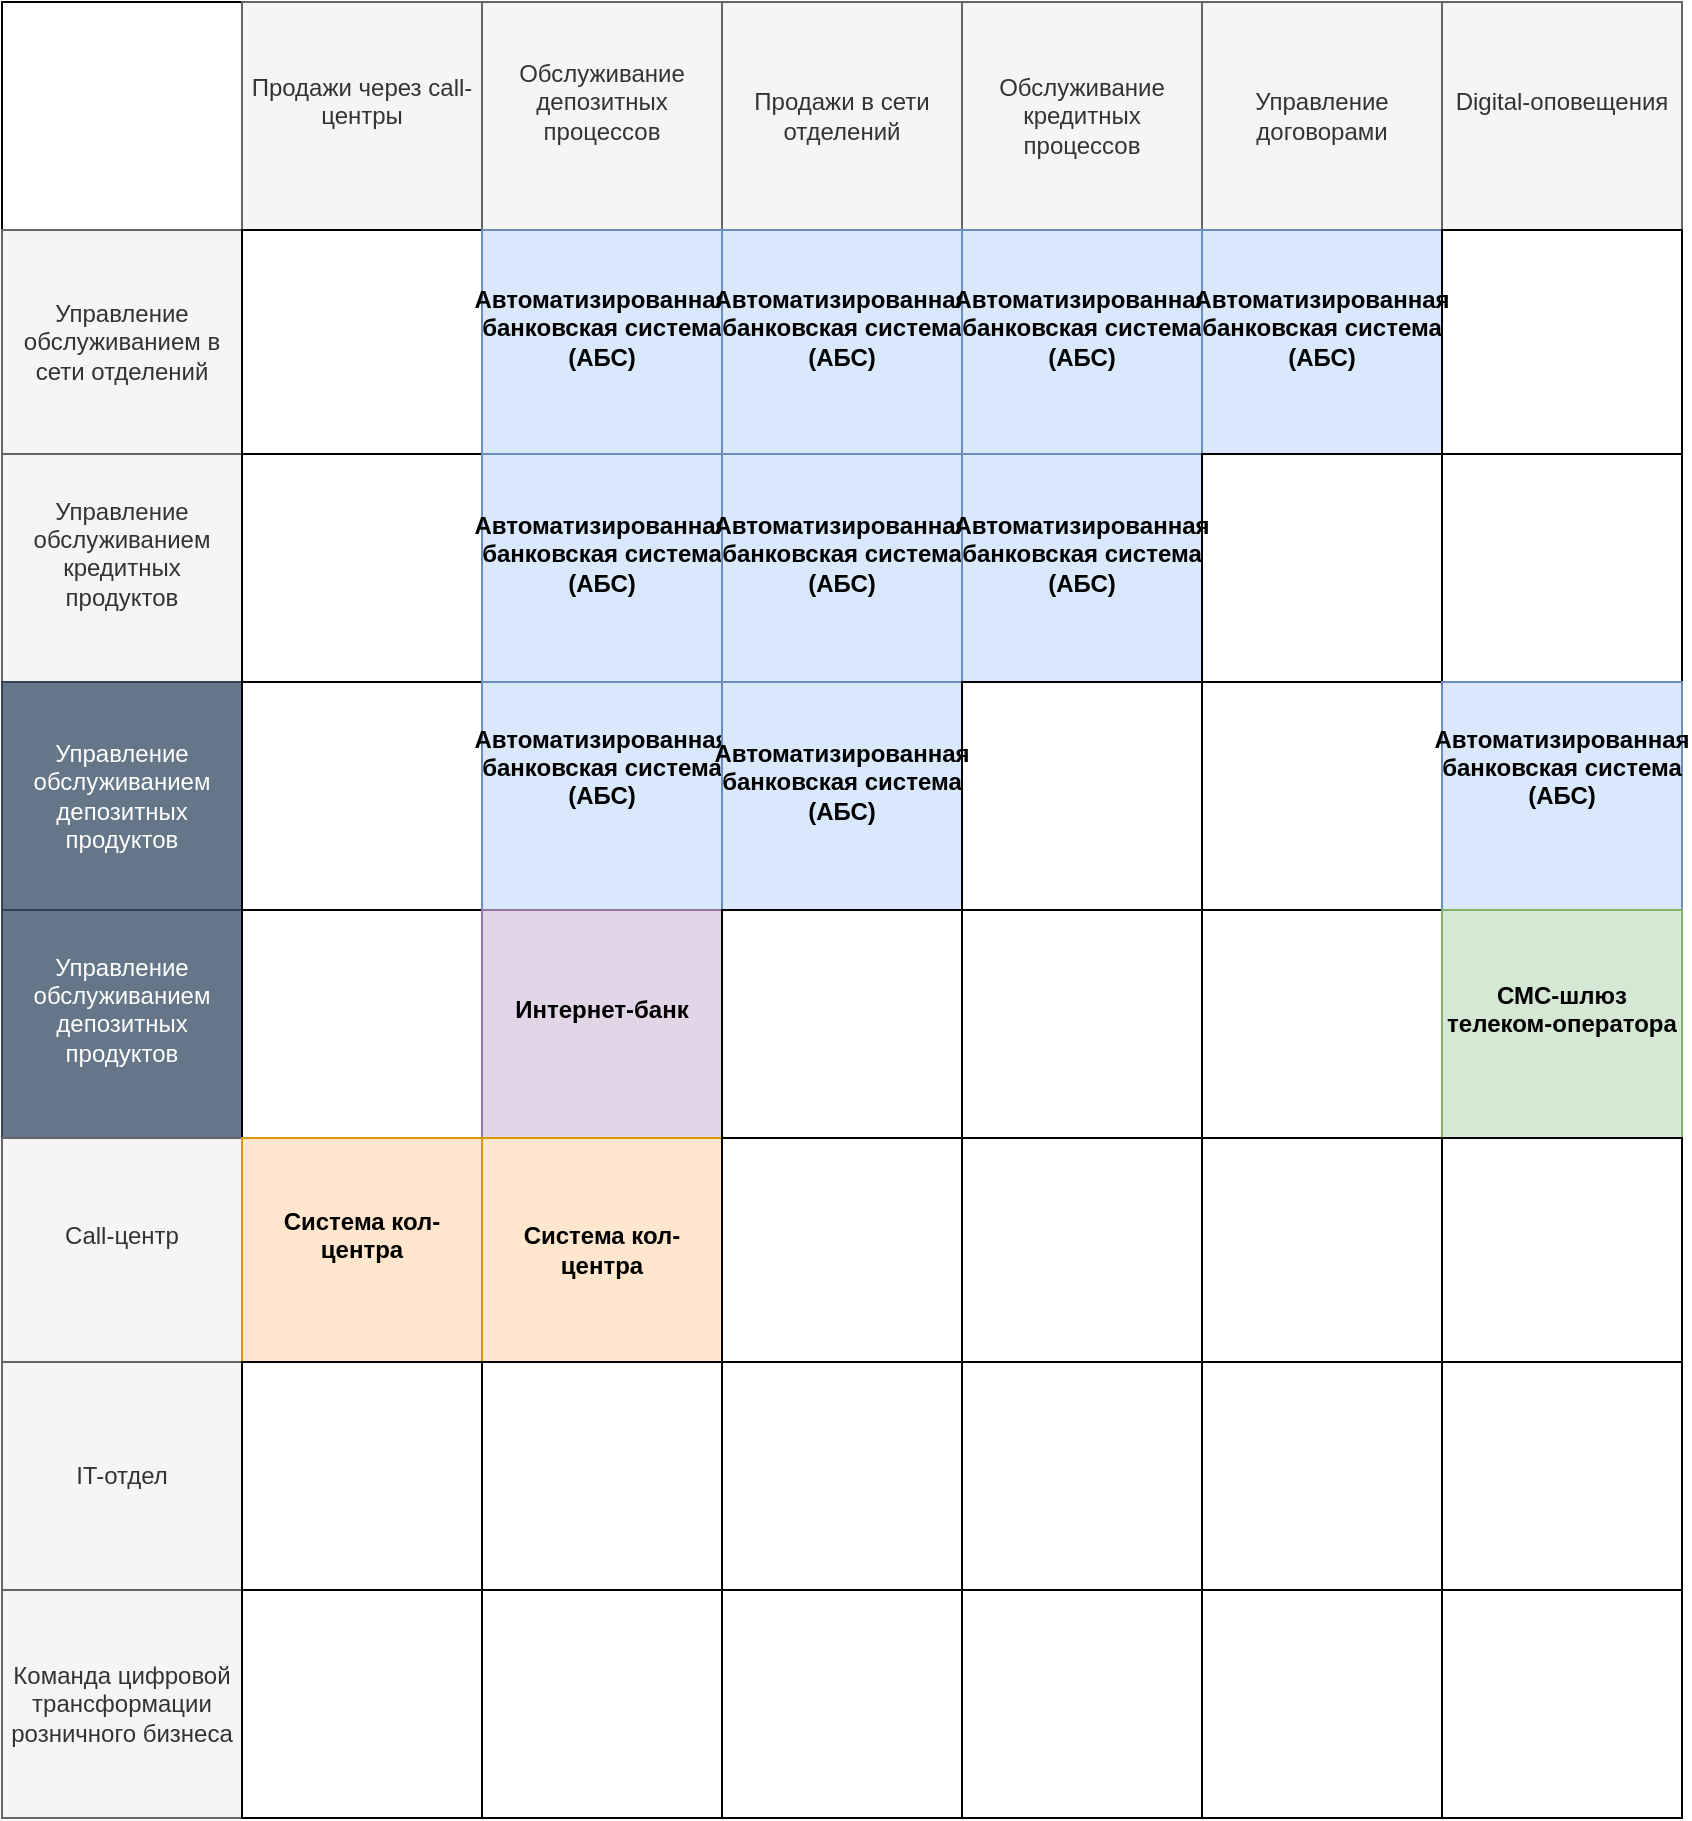 <mxfile version="26.1.3">
  <diagram name="Страница — 1" id="Ulu6Z23WuqShcFQkbZXf">
    <mxGraphModel dx="767" dy="1086" grid="1" gridSize="10" guides="1" tooltips="1" connect="1" arrows="1" fold="1" page="1" pageScale="1" pageWidth="827" pageHeight="1169" math="0" shadow="0">
      <root>
        <mxCell id="0" />
        <mxCell id="1" parent="0" />
        <mxCell id="RIAKumC_7aICAaUO6vAp-14" value="" style="childLayout=tableLayout;recursiveResize=0;shadow=0;fillColor=none;" vertex="1" parent="1">
          <mxGeometry x="110" y="450" width="840" height="908" as="geometry" />
        </mxCell>
        <mxCell id="RIAKumC_7aICAaUO6vAp-15" value="" style="shape=tableRow;horizontal=0;startSize=0;swimlaneHead=0;swimlaneBody=0;top=0;left=0;bottom=0;right=0;dropTarget=0;collapsible=0;recursiveResize=0;expand=0;fontStyle=0;fillColor=none;strokeColor=inherit;" vertex="1" parent="RIAKumC_7aICAaUO6vAp-14">
          <mxGeometry width="840" height="114" as="geometry" />
        </mxCell>
        <mxCell id="RIAKumC_7aICAaUO6vAp-16" value="" style="connectable=0;recursiveResize=0;align=center;whiteSpace=wrap;html=1;" vertex="1" parent="RIAKumC_7aICAaUO6vAp-15">
          <mxGeometry width="120" height="114" as="geometry">
            <mxRectangle width="120" height="114" as="alternateBounds" />
          </mxGeometry>
        </mxCell>
        <mxCell id="RIAKumC_7aICAaUO6vAp-74" value="&#xa;Продажи через call-центры&#xa;&#xa;" style="connectable=0;recursiveResize=0;strokeColor=#666666;fillColor=#f5f5f5;align=center;whiteSpace=wrap;html=1;fontColor=#333333;" vertex="1" parent="RIAKumC_7aICAaUO6vAp-15">
          <mxGeometry x="120" width="120" height="114" as="geometry">
            <mxRectangle width="120" height="114" as="alternateBounds" />
          </mxGeometry>
        </mxCell>
        <mxCell id="RIAKumC_7aICAaUO6vAp-102" value="&#xa;Обслуживание депозитных процессов&#xa;&#xa;" style="connectable=0;recursiveResize=0;strokeColor=#666666;fillColor=#f5f5f5;align=center;whiteSpace=wrap;html=1;fontColor=#333333;" vertex="1" parent="RIAKumC_7aICAaUO6vAp-15">
          <mxGeometry x="240" width="120" height="114" as="geometry">
            <mxRectangle width="120" height="114" as="alternateBounds" />
          </mxGeometry>
        </mxCell>
        <mxCell id="RIAKumC_7aICAaUO6vAp-17" value="Продажи в сети отделений" style="connectable=0;recursiveResize=0;strokeColor=#666666;fillColor=#f5f5f5;align=center;whiteSpace=wrap;html=1;fontColor=#333333;" vertex="1" parent="RIAKumC_7aICAaUO6vAp-15">
          <mxGeometry x="360" width="120" height="114" as="geometry">
            <mxRectangle width="120" height="114" as="alternateBounds" />
          </mxGeometry>
        </mxCell>
        <mxCell id="RIAKumC_7aICAaUO6vAp-33" value="Обслуживание кредитных процессов" style="connectable=0;recursiveResize=0;strokeColor=#666666;fillColor=#f5f5f5;align=center;whiteSpace=wrap;html=1;fontColor=#333333;" vertex="1" parent="RIAKumC_7aICAaUO6vAp-15">
          <mxGeometry x="480" width="120" height="114" as="geometry">
            <mxRectangle width="120" height="114" as="alternateBounds" />
          </mxGeometry>
        </mxCell>
        <mxCell id="RIAKumC_7aICAaUO6vAp-36" value="Управление договорами" style="connectable=0;recursiveResize=0;strokeColor=#666666;fillColor=#f5f5f5;align=center;whiteSpace=wrap;html=1;fontColor=#333333;" vertex="1" parent="RIAKumC_7aICAaUO6vAp-15">
          <mxGeometry x="600" width="120" height="114" as="geometry">
            <mxRectangle width="120" height="114" as="alternateBounds" />
          </mxGeometry>
        </mxCell>
        <mxCell id="RIAKumC_7aICAaUO6vAp-125" value="&#xa;Digital-оповещения&#xa;&#xa;" style="connectable=0;recursiveResize=0;strokeColor=#666666;fillColor=#f5f5f5;align=center;whiteSpace=wrap;html=1;fontColor=#333333;" vertex="1" parent="RIAKumC_7aICAaUO6vAp-15">
          <mxGeometry x="720" width="120" height="114" as="geometry">
            <mxRectangle width="120" height="114" as="alternateBounds" />
          </mxGeometry>
        </mxCell>
        <mxCell id="RIAKumC_7aICAaUO6vAp-19" style="shape=tableRow;horizontal=0;startSize=0;swimlaneHead=0;swimlaneBody=0;top=0;left=0;bottom=0;right=0;dropTarget=0;collapsible=0;recursiveResize=0;expand=0;fontStyle=0;fillColor=none;strokeColor=inherit;" vertex="1" parent="RIAKumC_7aICAaUO6vAp-14">
          <mxGeometry y="114" width="840" height="112" as="geometry" />
        </mxCell>
        <mxCell id="RIAKumC_7aICAaUO6vAp-20" value="Управление обслуживанием в сети отделений" style="connectable=0;recursiveResize=0;strokeColor=#666666;fillColor=#f5f5f5;align=center;whiteSpace=wrap;html=1;fontColor=#333333;" vertex="1" parent="RIAKumC_7aICAaUO6vAp-19">
          <mxGeometry width="120" height="112" as="geometry">
            <mxRectangle width="120" height="112" as="alternateBounds" />
          </mxGeometry>
        </mxCell>
        <mxCell id="RIAKumC_7aICAaUO6vAp-75" style="connectable=0;recursiveResize=0;strokeColor=inherit;fillColor=none;align=center;whiteSpace=wrap;html=1;" vertex="1" parent="RIAKumC_7aICAaUO6vAp-19">
          <mxGeometry x="120" width="120" height="112" as="geometry">
            <mxRectangle width="120" height="112" as="alternateBounds" />
          </mxGeometry>
        </mxCell>
        <mxCell id="RIAKumC_7aICAaUO6vAp-103" value="&#xa;&lt;strong&gt;Автоматизированная банковская система (АБС)&lt;/strong&gt;&#xa;&#xa;" style="connectable=0;recursiveResize=0;strokeColor=#6c8ebf;fillColor=#dae8fc;align=center;whiteSpace=wrap;html=1;" vertex="1" parent="RIAKumC_7aICAaUO6vAp-19">
          <mxGeometry x="240" width="120" height="112" as="geometry">
            <mxRectangle width="120" height="112" as="alternateBounds" />
          </mxGeometry>
        </mxCell>
        <mxCell id="RIAKumC_7aICAaUO6vAp-21" value="&#xa;&lt;strong&gt;Автоматизированная банковская система (АБС)&lt;/strong&gt;&#xa;&#xa;" style="connectable=0;recursiveResize=0;strokeColor=#6c8ebf;fillColor=#dae8fc;align=center;whiteSpace=wrap;html=1;" vertex="1" parent="RIAKumC_7aICAaUO6vAp-19">
          <mxGeometry x="360" width="120" height="112" as="geometry">
            <mxRectangle width="120" height="112" as="alternateBounds" />
          </mxGeometry>
        </mxCell>
        <mxCell id="RIAKumC_7aICAaUO6vAp-34" value="&#xa;&lt;strong&gt;Автоматизированная банковская система (АБС)&lt;/strong&gt;&#xa;&#xa;" style="connectable=0;recursiveResize=0;strokeColor=#6c8ebf;fillColor=#dae8fc;align=center;whiteSpace=wrap;html=1;" vertex="1" parent="RIAKumC_7aICAaUO6vAp-19">
          <mxGeometry x="480" width="120" height="112" as="geometry">
            <mxRectangle width="120" height="112" as="alternateBounds" />
          </mxGeometry>
        </mxCell>
        <mxCell id="RIAKumC_7aICAaUO6vAp-37" value="&#xa;&lt;strong&gt;Автоматизированная банковская система (АБС)&lt;/strong&gt;&#xa;&#xa;" style="connectable=0;recursiveResize=0;strokeColor=#6c8ebf;fillColor=#dae8fc;align=center;whiteSpace=wrap;html=1;" vertex="1" parent="RIAKumC_7aICAaUO6vAp-19">
          <mxGeometry x="600" width="120" height="112" as="geometry">
            <mxRectangle width="120" height="112" as="alternateBounds" />
          </mxGeometry>
        </mxCell>
        <mxCell id="RIAKumC_7aICAaUO6vAp-126" style="connectable=0;recursiveResize=0;strokeColor=inherit;fillColor=none;align=center;whiteSpace=wrap;html=1;" vertex="1" parent="RIAKumC_7aICAaUO6vAp-19">
          <mxGeometry x="720" width="120" height="112" as="geometry">
            <mxRectangle width="120" height="112" as="alternateBounds" />
          </mxGeometry>
        </mxCell>
        <mxCell id="RIAKumC_7aICAaUO6vAp-117" style="shape=tableRow;horizontal=0;startSize=0;swimlaneHead=0;swimlaneBody=0;top=0;left=0;bottom=0;right=0;dropTarget=0;collapsible=0;recursiveResize=0;expand=0;fontStyle=0;fillColor=none;strokeColor=inherit;" vertex="1" parent="RIAKumC_7aICAaUO6vAp-14">
          <mxGeometry y="226" width="840" height="114" as="geometry" />
        </mxCell>
        <mxCell id="RIAKumC_7aICAaUO6vAp-118" value="&#xa;Управление обслуживанием кредитных продуктов&#xa;&#xa;" style="connectable=0;recursiveResize=0;strokeColor=#666666;fillColor=#f5f5f5;align=center;whiteSpace=wrap;html=1;fontColor=#333333;" vertex="1" parent="RIAKumC_7aICAaUO6vAp-117">
          <mxGeometry width="120" height="114" as="geometry">
            <mxRectangle width="120" height="114" as="alternateBounds" />
          </mxGeometry>
        </mxCell>
        <mxCell id="RIAKumC_7aICAaUO6vAp-119" style="connectable=0;recursiveResize=0;strokeColor=inherit;fillColor=none;align=center;whiteSpace=wrap;html=1;" vertex="1" parent="RIAKumC_7aICAaUO6vAp-117">
          <mxGeometry x="120" width="120" height="114" as="geometry">
            <mxRectangle width="120" height="114" as="alternateBounds" />
          </mxGeometry>
        </mxCell>
        <mxCell id="RIAKumC_7aICAaUO6vAp-120" value="&#xa;&lt;strong&gt;Автоматизированная банковская система (АБС)&lt;/strong&gt;&#xa;&#xa;" style="connectable=0;recursiveResize=0;strokeColor=#6c8ebf;fillColor=#dae8fc;align=center;whiteSpace=wrap;html=1;" vertex="1" parent="RIAKumC_7aICAaUO6vAp-117">
          <mxGeometry x="240" width="120" height="114" as="geometry">
            <mxRectangle width="120" height="114" as="alternateBounds" />
          </mxGeometry>
        </mxCell>
        <mxCell id="RIAKumC_7aICAaUO6vAp-121" value="&#xa;&lt;strong&gt;Автоматизированная банковская система (АБС)&lt;/strong&gt;&#xa;&#xa;" style="connectable=0;recursiveResize=0;strokeColor=#6c8ebf;fillColor=#dae8fc;align=center;whiteSpace=wrap;html=1;" vertex="1" parent="RIAKumC_7aICAaUO6vAp-117">
          <mxGeometry x="360" width="120" height="114" as="geometry">
            <mxRectangle width="120" height="114" as="alternateBounds" />
          </mxGeometry>
        </mxCell>
        <mxCell id="RIAKumC_7aICAaUO6vAp-123" value="&#xa;&lt;strong&gt;Автоматизированная банковская система (АБС)&lt;/strong&gt;&#xa;&#xa;" style="connectable=0;recursiveResize=0;strokeColor=#6c8ebf;fillColor=#dae8fc;align=center;whiteSpace=wrap;html=1;" vertex="1" parent="RIAKumC_7aICAaUO6vAp-117">
          <mxGeometry x="480" width="120" height="114" as="geometry">
            <mxRectangle width="120" height="114" as="alternateBounds" />
          </mxGeometry>
        </mxCell>
        <mxCell id="RIAKumC_7aICAaUO6vAp-124" style="connectable=0;recursiveResize=0;strokeColor=inherit;fillColor=none;align=center;whiteSpace=wrap;html=1;" vertex="1" parent="RIAKumC_7aICAaUO6vAp-117">
          <mxGeometry x="600" width="120" height="114" as="geometry">
            <mxRectangle width="120" height="114" as="alternateBounds" />
          </mxGeometry>
        </mxCell>
        <mxCell id="RIAKumC_7aICAaUO6vAp-127" style="connectable=0;recursiveResize=0;strokeColor=inherit;fillColor=none;align=center;whiteSpace=wrap;html=1;" vertex="1" parent="RIAKumC_7aICAaUO6vAp-117">
          <mxGeometry x="720" width="120" height="114" as="geometry">
            <mxRectangle width="120" height="114" as="alternateBounds" />
          </mxGeometry>
        </mxCell>
        <mxCell id="RIAKumC_7aICAaUO6vAp-63" style="shape=tableRow;horizontal=0;startSize=0;swimlaneHead=0;swimlaneBody=0;top=0;left=0;bottom=0;right=0;dropTarget=0;collapsible=0;recursiveResize=0;expand=0;fontStyle=0;fillColor=none;strokeColor=inherit;" vertex="1" parent="RIAKumC_7aICAaUO6vAp-14">
          <mxGeometry y="340" width="840" height="114" as="geometry" />
        </mxCell>
        <mxCell id="RIAKumC_7aICAaUO6vAp-64" value="Управление обслуживанием депозитных продуктов" style="connectable=0;recursiveResize=0;strokeColor=#314354;fillColor=#647687;align=center;whiteSpace=wrap;html=1;fontColor=#ffffff;" vertex="1" parent="RIAKumC_7aICAaUO6vAp-63">
          <mxGeometry width="120" height="114" as="geometry">
            <mxRectangle width="120" height="114" as="alternateBounds" />
          </mxGeometry>
        </mxCell>
        <mxCell id="RIAKumC_7aICAaUO6vAp-77" style="connectable=0;recursiveResize=0;strokeColor=inherit;fillColor=none;align=center;whiteSpace=wrap;html=1;" vertex="1" parent="RIAKumC_7aICAaUO6vAp-63">
          <mxGeometry x="120" width="120" height="114" as="geometry">
            <mxRectangle width="120" height="114" as="alternateBounds" />
          </mxGeometry>
        </mxCell>
        <mxCell id="RIAKumC_7aICAaUO6vAp-105" value="&lt;br&gt;&lt;div&gt;&lt;strong&gt;Автоматизированная банковская система (АБС)&lt;br&gt;&lt;/strong&gt;&lt;/div&gt;&lt;div&gt;&lt;br&gt;&lt;/div&gt;&lt;div&gt;&lt;br&gt;&lt;/div&gt;&lt;div&gt;&lt;br/&gt;&lt;/div&gt;" style="connectable=0;recursiveResize=0;strokeColor=#6c8ebf;fillColor=#dae8fc;align=center;whiteSpace=wrap;html=1;" vertex="1" parent="RIAKumC_7aICAaUO6vAp-63">
          <mxGeometry x="240" width="120" height="114" as="geometry">
            <mxRectangle width="120" height="114" as="alternateBounds" />
          </mxGeometry>
        </mxCell>
        <mxCell id="RIAKumC_7aICAaUO6vAp-65" value="&#xa;&lt;strong&gt;Автоматизированная банковская система (АБС)&lt;/strong&gt;&#xa;&#xa;" style="connectable=0;recursiveResize=0;strokeColor=#6c8ebf;fillColor=#dae8fc;align=center;whiteSpace=wrap;html=1;" vertex="1" parent="RIAKumC_7aICAaUO6vAp-63">
          <mxGeometry x="360" width="120" height="114" as="geometry">
            <mxRectangle width="120" height="114" as="alternateBounds" />
          </mxGeometry>
        </mxCell>
        <mxCell id="RIAKumC_7aICAaUO6vAp-69" value="" style="connectable=0;recursiveResize=0;strokeColor=inherit;fillColor=none;align=center;whiteSpace=wrap;html=1;" vertex="1" parent="RIAKumC_7aICAaUO6vAp-63">
          <mxGeometry x="480" width="120" height="114" as="geometry">
            <mxRectangle width="120" height="114" as="alternateBounds" />
          </mxGeometry>
        </mxCell>
        <mxCell id="RIAKumC_7aICAaUO6vAp-70" value="" style="connectable=0;recursiveResize=0;strokeColor=inherit;fillColor=none;align=center;whiteSpace=wrap;html=1;" vertex="1" parent="RIAKumC_7aICAaUO6vAp-63">
          <mxGeometry x="600" width="120" height="114" as="geometry">
            <mxRectangle width="120" height="114" as="alternateBounds" />
          </mxGeometry>
        </mxCell>
        <mxCell id="RIAKumC_7aICAaUO6vAp-128" value="&lt;br&gt;&lt;div&gt;&lt;strong&gt;Автоматизированная банковская система (АБС)&lt;/strong&gt;&lt;/div&gt;&lt;div&gt;&lt;br&gt;&lt;/div&gt;&lt;div&gt;&lt;br&gt;&lt;/div&gt;&lt;div&gt;&lt;br/&gt;&lt;/div&gt;" style="connectable=0;recursiveResize=0;strokeColor=#6c8ebf;fillColor=#dae8fc;align=center;whiteSpace=wrap;html=1;" vertex="1" parent="RIAKumC_7aICAaUO6vAp-63">
          <mxGeometry x="720" width="120" height="114" as="geometry">
            <mxRectangle width="120" height="114" as="alternateBounds" />
          </mxGeometry>
        </mxCell>
        <mxCell id="RIAKumC_7aICAaUO6vAp-132" style="shape=tableRow;horizontal=0;startSize=0;swimlaneHead=0;swimlaneBody=0;top=0;left=0;bottom=0;right=0;dropTarget=0;collapsible=0;recursiveResize=0;expand=0;fontStyle=0;fillColor=none;strokeColor=inherit;" vertex="1" parent="RIAKumC_7aICAaUO6vAp-14">
          <mxGeometry y="454" width="840" height="114" as="geometry" />
        </mxCell>
        <mxCell id="RIAKumC_7aICAaUO6vAp-133" value="&#xa;Управление обслуживанием депозитных продуктов&#xa;&#xa;" style="connectable=0;recursiveResize=0;strokeColor=#314354;fillColor=#647687;align=center;whiteSpace=wrap;html=1;fontColor=#ffffff;" vertex="1" parent="RIAKumC_7aICAaUO6vAp-132">
          <mxGeometry width="120" height="114" as="geometry">
            <mxRectangle width="120" height="114" as="alternateBounds" />
          </mxGeometry>
        </mxCell>
        <mxCell id="RIAKumC_7aICAaUO6vAp-134" style="connectable=0;recursiveResize=0;strokeColor=inherit;fillColor=none;align=center;whiteSpace=wrap;html=1;" vertex="1" parent="RIAKumC_7aICAaUO6vAp-132">
          <mxGeometry x="120" width="120" height="114" as="geometry">
            <mxRectangle width="120" height="114" as="alternateBounds" />
          </mxGeometry>
        </mxCell>
        <mxCell id="RIAKumC_7aICAaUO6vAp-135" value="&#xa;&lt;div&gt;&lt;strong&gt;Интернет-банк&lt;/strong&gt;&lt;/div&gt;&#xa;&#xa;" style="connectable=0;recursiveResize=0;strokeColor=#9673a6;fillColor=#e1d5e7;align=center;whiteSpace=wrap;html=1;" vertex="1" parent="RIAKumC_7aICAaUO6vAp-132">
          <mxGeometry x="240" width="120" height="114" as="geometry">
            <mxRectangle width="120" height="114" as="alternateBounds" />
          </mxGeometry>
        </mxCell>
        <mxCell id="RIAKumC_7aICAaUO6vAp-136" style="connectable=0;recursiveResize=0;align=center;whiteSpace=wrap;html=1;" vertex="1" parent="RIAKumC_7aICAaUO6vAp-132">
          <mxGeometry x="360" width="120" height="114" as="geometry">
            <mxRectangle width="120" height="114" as="alternateBounds" />
          </mxGeometry>
        </mxCell>
        <mxCell id="RIAKumC_7aICAaUO6vAp-137" style="connectable=0;recursiveResize=0;strokeColor=inherit;fillColor=none;align=center;whiteSpace=wrap;html=1;" vertex="1" parent="RIAKumC_7aICAaUO6vAp-132">
          <mxGeometry x="480" width="120" height="114" as="geometry">
            <mxRectangle width="120" height="114" as="alternateBounds" />
          </mxGeometry>
        </mxCell>
        <mxCell id="RIAKumC_7aICAaUO6vAp-138" style="connectable=0;recursiveResize=0;strokeColor=inherit;fillColor=none;align=center;whiteSpace=wrap;html=1;" vertex="1" parent="RIAKumC_7aICAaUO6vAp-132">
          <mxGeometry x="600" width="120" height="114" as="geometry">
            <mxRectangle width="120" height="114" as="alternateBounds" />
          </mxGeometry>
        </mxCell>
        <mxCell id="RIAKumC_7aICAaUO6vAp-139" value="&#xa;&lt;div&gt;&lt;strong&gt;СМС-шлюз телеком-оператора&lt;/strong&gt;&lt;/div&gt;&#xa;&#xa;" style="connectable=0;recursiveResize=0;strokeColor=#82b366;fillColor=#d5e8d4;align=center;whiteSpace=wrap;html=1;" vertex="1" parent="RIAKumC_7aICAaUO6vAp-132">
          <mxGeometry x="720" width="120" height="114" as="geometry">
            <mxRectangle width="120" height="114" as="alternateBounds" />
          </mxGeometry>
        </mxCell>
        <mxCell id="RIAKumC_7aICAaUO6vAp-109" style="shape=tableRow;horizontal=0;startSize=0;swimlaneHead=0;swimlaneBody=0;top=0;left=0;bottom=0;right=0;dropTarget=0;collapsible=0;recursiveResize=0;expand=0;fontStyle=0;fillColor=none;strokeColor=inherit;" vertex="1" parent="RIAKumC_7aICAaUO6vAp-14">
          <mxGeometry y="568" width="840" height="112" as="geometry" />
        </mxCell>
        <mxCell id="RIAKumC_7aICAaUO6vAp-110" value="&#xa;Call-центр&#xa;&#xa;" style="connectable=0;recursiveResize=0;strokeColor=#666666;fillColor=#f5f5f5;align=center;whiteSpace=wrap;html=1;fontColor=#333333;" vertex="1" parent="RIAKumC_7aICAaUO6vAp-109">
          <mxGeometry width="120" height="112" as="geometry">
            <mxRectangle width="120" height="112" as="alternateBounds" />
          </mxGeometry>
        </mxCell>
        <mxCell id="RIAKumC_7aICAaUO6vAp-111" value="&#xa;&lt;strong&gt;Система кол-центра&lt;/strong&gt;&#xa;&#xa;" style="connectable=0;recursiveResize=0;strokeColor=#d79b00;fillColor=#ffe6cc;align=center;whiteSpace=wrap;html=1;" vertex="1" parent="RIAKumC_7aICAaUO6vAp-109">
          <mxGeometry x="120" width="120" height="112" as="geometry">
            <mxRectangle width="120" height="112" as="alternateBounds" />
          </mxGeometry>
        </mxCell>
        <mxCell id="RIAKumC_7aICAaUO6vAp-112" value="&#xa;&lt;br&gt;&lt;strong&gt;Система кол-центра&lt;/strong&gt;&#xa;&#xa;" style="connectable=0;recursiveResize=0;strokeColor=#d79b00;fillColor=#ffe6cc;align=center;whiteSpace=wrap;html=1;" vertex="1" parent="RIAKumC_7aICAaUO6vAp-109">
          <mxGeometry x="240" width="120" height="112" as="geometry">
            <mxRectangle width="120" height="112" as="alternateBounds" />
          </mxGeometry>
        </mxCell>
        <mxCell id="RIAKumC_7aICAaUO6vAp-113" style="connectable=0;recursiveResize=0;strokeColor=inherit;fillColor=none;align=center;whiteSpace=wrap;html=1;" vertex="1" parent="RIAKumC_7aICAaUO6vAp-109">
          <mxGeometry x="360" width="120" height="112" as="geometry">
            <mxRectangle width="120" height="112" as="alternateBounds" />
          </mxGeometry>
        </mxCell>
        <mxCell id="RIAKumC_7aICAaUO6vAp-115" style="connectable=0;recursiveResize=0;strokeColor=inherit;fillColor=none;align=center;whiteSpace=wrap;html=1;" vertex="1" parent="RIAKumC_7aICAaUO6vAp-109">
          <mxGeometry x="480" width="120" height="112" as="geometry">
            <mxRectangle width="120" height="112" as="alternateBounds" />
          </mxGeometry>
        </mxCell>
        <mxCell id="RIAKumC_7aICAaUO6vAp-116" style="connectable=0;recursiveResize=0;strokeColor=inherit;fillColor=none;align=center;whiteSpace=wrap;html=1;" vertex="1" parent="RIAKumC_7aICAaUO6vAp-109">
          <mxGeometry x="600" width="120" height="112" as="geometry">
            <mxRectangle width="120" height="112" as="alternateBounds" />
          </mxGeometry>
        </mxCell>
        <mxCell id="RIAKumC_7aICAaUO6vAp-129" style="connectable=0;recursiveResize=0;strokeColor=inherit;fillColor=none;align=center;whiteSpace=wrap;html=1;" vertex="1" parent="RIAKumC_7aICAaUO6vAp-109">
          <mxGeometry x="720" width="120" height="112" as="geometry">
            <mxRectangle width="120" height="112" as="alternateBounds" />
          </mxGeometry>
        </mxCell>
        <mxCell id="RIAKumC_7aICAaUO6vAp-47" style="shape=tableRow;horizontal=0;startSize=0;swimlaneHead=0;swimlaneBody=0;top=0;left=0;bottom=0;right=0;dropTarget=0;collapsible=0;recursiveResize=0;expand=0;fontStyle=0;fillColor=none;strokeColor=inherit;" vertex="1" parent="RIAKumC_7aICAaUO6vAp-14">
          <mxGeometry y="680" width="840" height="114" as="geometry" />
        </mxCell>
        <mxCell id="RIAKumC_7aICAaUO6vAp-48" value="IT-отдел" style="connectable=0;recursiveResize=0;strokeColor=#666666;fillColor=#f5f5f5;align=center;whiteSpace=wrap;html=1;fontColor=#333333;" vertex="1" parent="RIAKumC_7aICAaUO6vAp-47">
          <mxGeometry width="120" height="114" as="geometry">
            <mxRectangle width="120" height="114" as="alternateBounds" />
          </mxGeometry>
        </mxCell>
        <mxCell id="RIAKumC_7aICAaUO6vAp-79" style="connectable=0;recursiveResize=0;strokeColor=inherit;fillColor=none;align=center;whiteSpace=wrap;html=1;" vertex="1" parent="RIAKumC_7aICAaUO6vAp-47">
          <mxGeometry x="120" width="120" height="114" as="geometry">
            <mxRectangle width="120" height="114" as="alternateBounds" />
          </mxGeometry>
        </mxCell>
        <mxCell id="RIAKumC_7aICAaUO6vAp-107" style="connectable=0;recursiveResize=0;strokeColor=inherit;fillColor=none;align=center;whiteSpace=wrap;html=1;" vertex="1" parent="RIAKumC_7aICAaUO6vAp-47">
          <mxGeometry x="240" width="120" height="114" as="geometry">
            <mxRectangle width="120" height="114" as="alternateBounds" />
          </mxGeometry>
        </mxCell>
        <mxCell id="RIAKumC_7aICAaUO6vAp-49" style="connectable=0;recursiveResize=0;strokeColor=inherit;fillColor=none;align=center;whiteSpace=wrap;html=1;" vertex="1" parent="RIAKumC_7aICAaUO6vAp-47">
          <mxGeometry x="360" width="120" height="114" as="geometry">
            <mxRectangle width="120" height="114" as="alternateBounds" />
          </mxGeometry>
        </mxCell>
        <mxCell id="RIAKumC_7aICAaUO6vAp-53" style="connectable=0;recursiveResize=0;strokeColor=inherit;fillColor=none;align=center;whiteSpace=wrap;html=1;" vertex="1" parent="RIAKumC_7aICAaUO6vAp-47">
          <mxGeometry x="480" width="120" height="114" as="geometry">
            <mxRectangle width="120" height="114" as="alternateBounds" />
          </mxGeometry>
        </mxCell>
        <mxCell id="RIAKumC_7aICAaUO6vAp-54" style="connectable=0;recursiveResize=0;strokeColor=inherit;fillColor=none;align=center;whiteSpace=wrap;html=1;" vertex="1" parent="RIAKumC_7aICAaUO6vAp-47">
          <mxGeometry x="600" width="120" height="114" as="geometry">
            <mxRectangle width="120" height="114" as="alternateBounds" />
          </mxGeometry>
        </mxCell>
        <mxCell id="RIAKumC_7aICAaUO6vAp-130" style="connectable=0;recursiveResize=0;strokeColor=inherit;fillColor=none;align=center;whiteSpace=wrap;html=1;" vertex="1" parent="RIAKumC_7aICAaUO6vAp-47">
          <mxGeometry x="720" width="120" height="114" as="geometry">
            <mxRectangle width="120" height="114" as="alternateBounds" />
          </mxGeometry>
        </mxCell>
        <mxCell id="RIAKumC_7aICAaUO6vAp-39" style="shape=tableRow;horizontal=0;startSize=0;swimlaneHead=0;swimlaneBody=0;top=0;left=0;bottom=0;right=0;dropTarget=0;collapsible=0;recursiveResize=0;expand=0;fontStyle=0;fillColor=none;strokeColor=inherit;" vertex="1" parent="RIAKumC_7aICAaUO6vAp-14">
          <mxGeometry y="794" width="840" height="114" as="geometry" />
        </mxCell>
        <mxCell id="RIAKumC_7aICAaUO6vAp-40" value="Команда цифровой трансформации розничного бизнеса" style="connectable=0;recursiveResize=0;strokeColor=#666666;fillColor=#f5f5f5;align=center;whiteSpace=wrap;html=1;fontColor=#333333;" vertex="1" parent="RIAKumC_7aICAaUO6vAp-39">
          <mxGeometry width="120" height="114" as="geometry">
            <mxRectangle width="120" height="114" as="alternateBounds" />
          </mxGeometry>
        </mxCell>
        <mxCell id="RIAKumC_7aICAaUO6vAp-80" style="connectable=0;recursiveResize=0;strokeColor=inherit;fillColor=none;align=center;whiteSpace=wrap;html=1;" vertex="1" parent="RIAKumC_7aICAaUO6vAp-39">
          <mxGeometry x="120" width="120" height="114" as="geometry">
            <mxRectangle width="120" height="114" as="alternateBounds" />
          </mxGeometry>
        </mxCell>
        <mxCell id="RIAKumC_7aICAaUO6vAp-108" style="connectable=0;recursiveResize=0;strokeColor=inherit;fillColor=none;align=center;whiteSpace=wrap;html=1;" vertex="1" parent="RIAKumC_7aICAaUO6vAp-39">
          <mxGeometry x="240" width="120" height="114" as="geometry">
            <mxRectangle width="120" height="114" as="alternateBounds" />
          </mxGeometry>
        </mxCell>
        <mxCell id="RIAKumC_7aICAaUO6vAp-41" style="connectable=0;recursiveResize=0;strokeColor=inherit;fillColor=none;align=center;whiteSpace=wrap;html=1;" vertex="1" parent="RIAKumC_7aICAaUO6vAp-39">
          <mxGeometry x="360" width="120" height="114" as="geometry">
            <mxRectangle width="120" height="114" as="alternateBounds" />
          </mxGeometry>
        </mxCell>
        <mxCell id="RIAKumC_7aICAaUO6vAp-45" style="connectable=0;recursiveResize=0;strokeColor=inherit;fillColor=none;align=center;whiteSpace=wrap;html=1;" vertex="1" parent="RIAKumC_7aICAaUO6vAp-39">
          <mxGeometry x="480" width="120" height="114" as="geometry">
            <mxRectangle width="120" height="114" as="alternateBounds" />
          </mxGeometry>
        </mxCell>
        <mxCell id="RIAKumC_7aICAaUO6vAp-46" style="connectable=0;recursiveResize=0;strokeColor=inherit;fillColor=none;align=center;whiteSpace=wrap;html=1;" vertex="1" parent="RIAKumC_7aICAaUO6vAp-39">
          <mxGeometry x="600" width="120" height="114" as="geometry">
            <mxRectangle width="120" height="114" as="alternateBounds" />
          </mxGeometry>
        </mxCell>
        <mxCell id="RIAKumC_7aICAaUO6vAp-131" style="connectable=0;recursiveResize=0;strokeColor=inherit;fillColor=none;align=center;whiteSpace=wrap;html=1;" vertex="1" parent="RIAKumC_7aICAaUO6vAp-39">
          <mxGeometry x="720" width="120" height="114" as="geometry">
            <mxRectangle width="120" height="114" as="alternateBounds" />
          </mxGeometry>
        </mxCell>
      </root>
    </mxGraphModel>
  </diagram>
</mxfile>
